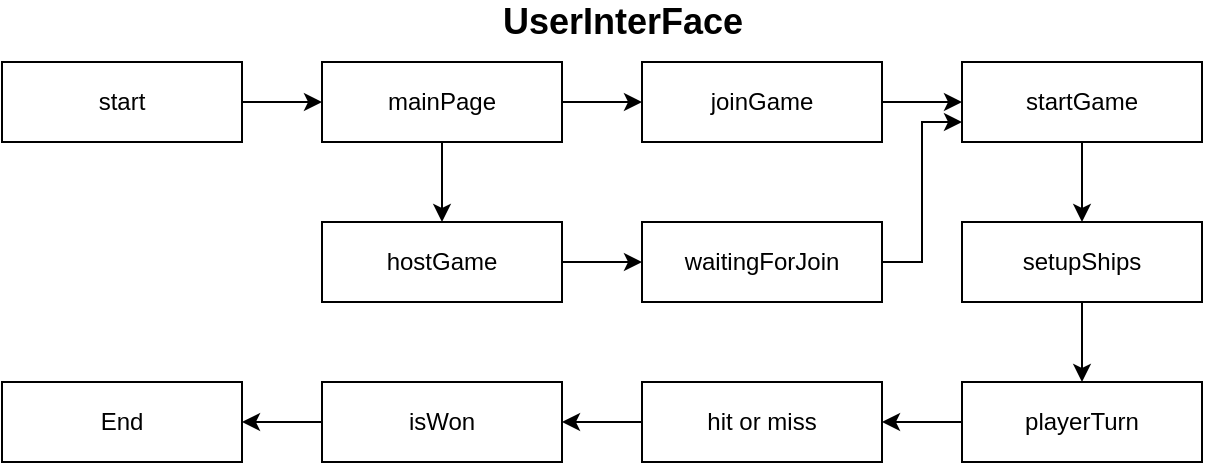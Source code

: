 <mxfile version="12.7.4" type="device" pages="2"><diagram id="dCMga1KnOSkGDgvnN8tT" name="Page-1"><mxGraphModel dx="1186" dy="550" grid="1" gridSize="10" guides="1" tooltips="1" connect="1" arrows="1" fold="1" page="1" pageScale="1" pageWidth="850" pageHeight="1100" math="0" shadow="0"><root><mxCell id="0"/><mxCell id="1" parent="0"/><mxCell id="Q9Od-AUVmYHkIPrLPC08-4" style="edgeStyle=orthogonalEdgeStyle;rounded=0;orthogonalLoop=1;jettySize=auto;html=1;entryX=0;entryY=0.5;entryDx=0;entryDy=0;" edge="1" parent="1" source="Q9Od-AUVmYHkIPrLPC08-1" target="Q9Od-AUVmYHkIPrLPC08-3"><mxGeometry relative="1" as="geometry"/></mxCell><mxCell id="Q9Od-AUVmYHkIPrLPC08-1" value="start" style="rounded=0;whiteSpace=wrap;html=1;" vertex="1" parent="1"><mxGeometry x="40" y="40" width="120" height="40" as="geometry"/></mxCell><mxCell id="Q9Od-AUVmYHkIPrLPC08-10" style="edgeStyle=orthogonalEdgeStyle;rounded=0;orthogonalLoop=1;jettySize=auto;html=1;entryX=0;entryY=0.5;entryDx=0;entryDy=0;" edge="1" parent="1" source="Q9Od-AUVmYHkIPrLPC08-2" target="Q9Od-AUVmYHkIPrLPC08-9"><mxGeometry relative="1" as="geometry"/></mxCell><mxCell id="Q9Od-AUVmYHkIPrLPC08-2" value="hostGame" style="rounded=0;whiteSpace=wrap;html=1;" vertex="1" parent="1"><mxGeometry x="200" y="120" width="120" height="40" as="geometry"/></mxCell><mxCell id="Q9Od-AUVmYHkIPrLPC08-5" style="edgeStyle=orthogonalEdgeStyle;rounded=0;orthogonalLoop=1;jettySize=auto;html=1;entryX=0.5;entryY=0;entryDx=0;entryDy=0;" edge="1" parent="1" source="Q9Od-AUVmYHkIPrLPC08-3" target="Q9Od-AUVmYHkIPrLPC08-2"><mxGeometry relative="1" as="geometry"/></mxCell><mxCell id="Q9Od-AUVmYHkIPrLPC08-7" style="edgeStyle=orthogonalEdgeStyle;rounded=0;orthogonalLoop=1;jettySize=auto;html=1;entryX=0;entryY=0.5;entryDx=0;entryDy=0;" edge="1" parent="1" source="Q9Od-AUVmYHkIPrLPC08-3" target="Q9Od-AUVmYHkIPrLPC08-6"><mxGeometry relative="1" as="geometry"/></mxCell><mxCell id="Q9Od-AUVmYHkIPrLPC08-3" value="mainPage" style="rounded=0;whiteSpace=wrap;html=1;" vertex="1" parent="1"><mxGeometry x="200" y="40" width="120" height="40" as="geometry"/></mxCell><mxCell id="Q9Od-AUVmYHkIPrLPC08-11" style="edgeStyle=orthogonalEdgeStyle;rounded=0;orthogonalLoop=1;jettySize=auto;html=1;entryX=0;entryY=0.5;entryDx=0;entryDy=0;" edge="1" parent="1" source="Q9Od-AUVmYHkIPrLPC08-6" target="Q9Od-AUVmYHkIPrLPC08-8"><mxGeometry relative="1" as="geometry"/></mxCell><mxCell id="Q9Od-AUVmYHkIPrLPC08-6" value="joinGame" style="rounded=0;whiteSpace=wrap;html=1;" vertex="1" parent="1"><mxGeometry x="360" y="40" width="120" height="40" as="geometry"/></mxCell><mxCell id="Q9Od-AUVmYHkIPrLPC08-29" style="edgeStyle=orthogonalEdgeStyle;rounded=0;orthogonalLoop=1;jettySize=auto;html=1;entryX=0.5;entryY=0;entryDx=0;entryDy=0;" edge="1" parent="1" source="Q9Od-AUVmYHkIPrLPC08-8" target="Q9Od-AUVmYHkIPrLPC08-13"><mxGeometry relative="1" as="geometry"/></mxCell><mxCell id="Q9Od-AUVmYHkIPrLPC08-8" value="startGame" style="rounded=0;whiteSpace=wrap;html=1;" vertex="1" parent="1"><mxGeometry x="520" y="40" width="120" height="40" as="geometry"/></mxCell><mxCell id="Q9Od-AUVmYHkIPrLPC08-12" style="edgeStyle=orthogonalEdgeStyle;rounded=0;orthogonalLoop=1;jettySize=auto;html=1;entryX=0;entryY=0.75;entryDx=0;entryDy=0;" edge="1" parent="1" source="Q9Od-AUVmYHkIPrLPC08-9" target="Q9Od-AUVmYHkIPrLPC08-8"><mxGeometry relative="1" as="geometry"/></mxCell><mxCell id="Q9Od-AUVmYHkIPrLPC08-9" value="waitingForJoin" style="rounded=0;whiteSpace=wrap;html=1;" vertex="1" parent="1"><mxGeometry x="360" y="120" width="120" height="40" as="geometry"/></mxCell><mxCell id="Q9Od-AUVmYHkIPrLPC08-17" style="edgeStyle=orthogonalEdgeStyle;rounded=0;orthogonalLoop=1;jettySize=auto;html=1;entryX=0.5;entryY=0;entryDx=0;entryDy=0;" edge="1" parent="1" source="Q9Od-AUVmYHkIPrLPC08-13" target="Q9Od-AUVmYHkIPrLPC08-16"><mxGeometry relative="1" as="geometry"/></mxCell><mxCell id="Q9Od-AUVmYHkIPrLPC08-13" value="setupShips" style="rounded=0;whiteSpace=wrap;html=1;" vertex="1" parent="1"><mxGeometry x="520" y="120" width="120" height="40" as="geometry"/></mxCell><mxCell id="Q9Od-AUVmYHkIPrLPC08-28" style="edgeStyle=orthogonalEdgeStyle;rounded=0;orthogonalLoop=1;jettySize=auto;html=1;entryX=1;entryY=0.5;entryDx=0;entryDy=0;" edge="1" parent="1" source="Q9Od-AUVmYHkIPrLPC08-16" target="Q9Od-AUVmYHkIPrLPC08-18"><mxGeometry relative="1" as="geometry"/></mxCell><mxCell id="Q9Od-AUVmYHkIPrLPC08-16" value="playerTurn" style="rounded=0;whiteSpace=wrap;html=1;" vertex="1" parent="1"><mxGeometry x="520" y="200" width="120" height="40" as="geometry"/></mxCell><mxCell id="Q9Od-AUVmYHkIPrLPC08-21" style="edgeStyle=orthogonalEdgeStyle;rounded=0;orthogonalLoop=1;jettySize=auto;html=1;exitX=0;exitY=0.5;exitDx=0;exitDy=0;entryX=1;entryY=0.5;entryDx=0;entryDy=0;" edge="1" parent="1" source="Q9Od-AUVmYHkIPrLPC08-18" target="Q9Od-AUVmYHkIPrLPC08-20"><mxGeometry relative="1" as="geometry"/></mxCell><mxCell id="Q9Od-AUVmYHkIPrLPC08-18" value="hit or miss" style="rounded=0;whiteSpace=wrap;html=1;" vertex="1" parent="1"><mxGeometry x="360" y="200" width="120" height="40" as="geometry"/></mxCell><mxCell id="Q9Od-AUVmYHkIPrLPC08-23" style="edgeStyle=orthogonalEdgeStyle;rounded=0;orthogonalLoop=1;jettySize=auto;html=1;exitX=0;exitY=0.5;exitDx=0;exitDy=0;entryX=1;entryY=0.5;entryDx=0;entryDy=0;" edge="1" parent="1" source="Q9Od-AUVmYHkIPrLPC08-20" target="Q9Od-AUVmYHkIPrLPC08-22"><mxGeometry relative="1" as="geometry"/></mxCell><mxCell id="Q9Od-AUVmYHkIPrLPC08-20" value="isWon" style="rounded=0;whiteSpace=wrap;html=1;" vertex="1" parent="1"><mxGeometry x="200" y="200" width="120" height="40" as="geometry"/></mxCell><mxCell id="Q9Od-AUVmYHkIPrLPC08-22" value="End" style="rounded=0;whiteSpace=wrap;html=1;" vertex="1" parent="1"><mxGeometry x="40" y="200" width="120" height="40" as="geometry"/></mxCell><mxCell id="Q9Od-AUVmYHkIPrLPC08-27" value="&lt;font style=&quot;font-size: 18px&quot;&gt;UserInterFace&lt;/font&gt;" style="text;html=1;resizable=0;autosize=1;align=center;verticalAlign=middle;points=[];fillColor=none;strokeColor=none;rounded=0;fontStyle=1" vertex="1" parent="1"><mxGeometry x="280" y="10" width="140" height="20" as="geometry"/></mxCell></root></mxGraphModel></diagram><diagram id="uGcds20zzFVaWcjFzIje" name="frontEnd"><mxGraphModel dx="1186" dy="550" grid="1" gridSize="10" guides="1" tooltips="1" connect="1" arrows="1" fold="1" page="1" pageScale="1" pageWidth="850" pageHeight="1100" math="0" shadow="0"><root><mxCell id="kk45bNG-n1ZhsLJjnZxw-0"/><mxCell id="kk45bNG-n1ZhsLJjnZxw-1" parent="kk45bNG-n1ZhsLJjnZxw-0"/><mxCell id="kk45bNG-n1ZhsLJjnZxw-3" value="" style="rounded=0;whiteSpace=wrap;html=1;" vertex="1" parent="kk45bNG-n1ZhsLJjnZxw-1"><mxGeometry x="10" y="60" width="830" height="470" as="geometry"/></mxCell><mxCell id="kk45bNG-n1ZhsLJjnZxw-4" value="TargetYard" style="rounded=0;whiteSpace=wrap;html=1;" vertex="1" parent="kk45bNG-n1ZhsLJjnZxw-1"><mxGeometry x="40" y="110" width="570" height="370" as="geometry"/></mxCell><mxCell id="kk45bNG-n1ZhsLJjnZxw-5" value="ShipYard" style="rounded=0;whiteSpace=wrap;html=1;" vertex="1" parent="kk45bNG-n1ZhsLJjnZxw-1"><mxGeometry x="640" y="110" width="180" height="170" as="geometry"/></mxCell><mxCell id="kk45bNG-n1ZhsLJjnZxw-6" value="activityLogs" style="rounded=0;whiteSpace=wrap;html=1;" vertex="1" parent="kk45bNG-n1ZhsLJjnZxw-1"><mxGeometry x="640" y="300" width="180" height="180" as="geometry"/></mxCell><mxCell id="kk45bNG-n1ZhsLJjnZxw-8" value="|&amp;nbsp; BattleShip" style="text;html=1;strokeColor=none;fillColor=none;align=center;verticalAlign=middle;whiteSpace=wrap;rounded=0;" vertex="1" parent="kk45bNG-n1ZhsLJjnZxw-1"><mxGeometry x="30" y="70" width="70" height="20" as="geometry"/></mxCell><mxCell id="kk45bNG-n1ZhsLJjnZxw-9" value="Username" style="text;html=1;strokeColor=none;fillColor=none;align=center;verticalAlign=middle;whiteSpace=wrap;rounded=0;" vertex="1" parent="kk45bNG-n1ZhsLJjnZxw-1"><mxGeometry x="385" y="70" width="40" height="20" as="geometry"/></mxCell><mxCell id="kk45bNG-n1ZhsLJjnZxw-10" value="&lt;font style=&quot;font-size: 18px&quot;&gt;&lt;b&gt;&lt;u&gt;Game Panel&lt;/u&gt;&lt;/b&gt;&lt;/font&gt;" style="text;html=1;strokeColor=none;fillColor=none;align=center;verticalAlign=middle;whiteSpace=wrap;rounded=0;" vertex="1" parent="kk45bNG-n1ZhsLJjnZxw-1"><mxGeometry x="310" y="20" width="120" height="20" as="geometry"/></mxCell><mxCell id="kk45bNG-n1ZhsLJjnZxw-14" value="" style="rounded=0;whiteSpace=wrap;html=1;" vertex="1" parent="kk45bNG-n1ZhsLJjnZxw-1"><mxGeometry x="10" y="640" width="830" height="470" as="geometry"/></mxCell><mxCell id="kk45bNG-n1ZhsLJjnZxw-15" value="setup ships" style="rounded=0;whiteSpace=wrap;html=1;" vertex="1" parent="kk45bNG-n1ZhsLJjnZxw-1"><mxGeometry x="30" y="690" width="590" height="380" as="geometry"/></mxCell><mxCell id="kk45bNG-n1ZhsLJjnZxw-16" value="Ship Container" style="rounded=0;whiteSpace=wrap;html=1;" vertex="1" parent="kk45bNG-n1ZhsLJjnZxw-1"><mxGeometry x="640" y="690" width="180" height="250" as="geometry"/></mxCell><mxCell id="kk45bNG-n1ZhsLJjnZxw-17" value="ContinueGame" style="rounded=0;whiteSpace=wrap;html=1;" vertex="1" parent="kk45bNG-n1ZhsLJjnZxw-1"><mxGeometry x="730" y="1020" width="90" height="50" as="geometry"/></mxCell><mxCell id="kk45bNG-n1ZhsLJjnZxw-18" value="Back" style="rounded=0;whiteSpace=wrap;html=1;" vertex="1" parent="kk45bNG-n1ZhsLJjnZxw-1"><mxGeometry x="640" y="1020" width="80" height="50" as="geometry"/></mxCell><mxCell id="kk45bNG-n1ZhsLJjnZxw-20" value="ResetShips" style="rounded=0;whiteSpace=wrap;html=1;" vertex="1" parent="kk45bNG-n1ZhsLJjnZxw-1"><mxGeometry x="640" y="960" width="180" height="50" as="geometry"/></mxCell><mxCell id="kk45bNG-n1ZhsLJjnZxw-22" value="status bar" style="rounded=0;whiteSpace=wrap;html=1;" vertex="1" parent="kk45bNG-n1ZhsLJjnZxw-1"><mxGeometry x="30" y="690" width="590" height="50" as="geometry"/></mxCell><mxCell id="kk45bNG-n1ZhsLJjnZxw-23" value="&lt;font style=&quot;font-size: 18px&quot;&gt;&lt;b&gt;&lt;u&gt;Ship Setup&lt;/u&gt;&lt;/b&gt;&lt;/font&gt;" style="text;html=1;strokeColor=none;fillColor=none;align=center;verticalAlign=middle;whiteSpace=wrap;rounded=0;" vertex="1" parent="kk45bNG-n1ZhsLJjnZxw-1"><mxGeometry x="330" y="600" width="180" height="20" as="geometry"/></mxCell><mxCell id="kk45bNG-n1ZhsLJjnZxw-24" value="" style="rounded=0;whiteSpace=wrap;html=1;" vertex="1" parent="kk45bNG-n1ZhsLJjnZxw-1"><mxGeometry x="10" y="1200" width="830" height="520" as="geometry"/></mxCell><mxCell id="kk45bNG-n1ZhsLJjnZxw-25" value="" style="rounded=0;whiteSpace=wrap;html=1;" vertex="1" parent="kk45bNG-n1ZhsLJjnZxw-1"><mxGeometry x="300" y="1340" width="280" height="300" as="geometry"/></mxCell><mxCell id="kk45bNG-n1ZhsLJjnZxw-26" value="Join Game" style="rounded=0;whiteSpace=wrap;html=1;" vertex="1" parent="kk45bNG-n1ZhsLJjnZxw-1"><mxGeometry x="300" y="1340" width="280" height="50" as="geometry"/></mxCell><mxCell id="kk45bNG-n1ZhsLJjnZxw-27" value="Player Name" style="rounded=0;whiteSpace=wrap;html=1;" vertex="1" parent="kk45bNG-n1ZhsLJjnZxw-1"><mxGeometry x="320" y="1430" width="230" height="40" as="geometry"/></mxCell><mxCell id="kk45bNG-n1ZhsLJjnZxw-28" value="Game Id" style="rounded=0;whiteSpace=wrap;html=1;" vertex="1" parent="kk45bNG-n1ZhsLJjnZxw-1"><mxGeometry x="320" y="1500" width="230" height="40" as="geometry"/></mxCell><mxCell id="kk45bNG-n1ZhsLJjnZxw-29" value="Join" style="rounded=0;whiteSpace=wrap;html=1;" vertex="1" parent="kk45bNG-n1ZhsLJjnZxw-1"><mxGeometry x="320" y="1570" width="230" height="50" as="geometry"/></mxCell><mxCell id="kk45bNG-n1ZhsLJjnZxw-30" value="&lt;font style=&quot;font-size: 12px&quot;&gt;Timer to setup ships&lt;/font&gt;" style="text;html=1;strokeColor=none;fillColor=none;align=right;verticalAlign=middle;whiteSpace=wrap;rounded=0;" vertex="1" parent="kk45bNG-n1ZhsLJjnZxw-1"><mxGeometry x="440" y="660" width="180" height="20" as="geometry"/></mxCell><mxCell id="kk45bNG-n1ZhsLJjnZxw-31" value="" style="rounded=0;whiteSpace=wrap;html=1;" vertex="1" parent="kk45bNG-n1ZhsLJjnZxw-1"><mxGeometry x="10" y="1800" width="830" height="480" as="geometry"/></mxCell><mxCell id="kk45bNG-n1ZhsLJjnZxw-33" value="" style="rounded=0;whiteSpace=wrap;html=1;" vertex="1" parent="kk45bNG-n1ZhsLJjnZxw-1"><mxGeometry x="270" y="1870" width="340" height="340" as="geometry"/></mxCell><mxCell id="kk45bNG-n1ZhsLJjnZxw-34" value="Host Game" style="rounded=0;whiteSpace=wrap;html=1;" vertex="1" parent="kk45bNG-n1ZhsLJjnZxw-1"><mxGeometry x="270" y="1870" width="340" height="50" as="geometry"/></mxCell><mxCell id="kk45bNG-n1ZhsLJjnZxw-35" value="Username" style="rounded=0;whiteSpace=wrap;html=1;" vertex="1" parent="kk45bNG-n1ZhsLJjnZxw-1"><mxGeometry x="290" y="1940" width="300" height="60" as="geometry"/></mxCell><mxCell id="kk45bNG-n1ZhsLJjnZxw-36" value="Game Id" style="rounded=0;whiteSpace=wrap;html=1;" vertex="1" parent="kk45bNG-n1ZhsLJjnZxw-1"><mxGeometry x="290" y="2040" width="300" height="60" as="geometry"/></mxCell><mxCell id="kk45bNG-n1ZhsLJjnZxw-37" value="Host" style="rounded=0;whiteSpace=wrap;html=1;" vertex="1" parent="kk45bNG-n1ZhsLJjnZxw-1"><mxGeometry x="290" y="2130" width="300" height="60" as="geometry"/></mxCell></root></mxGraphModel></diagram></mxfile>
